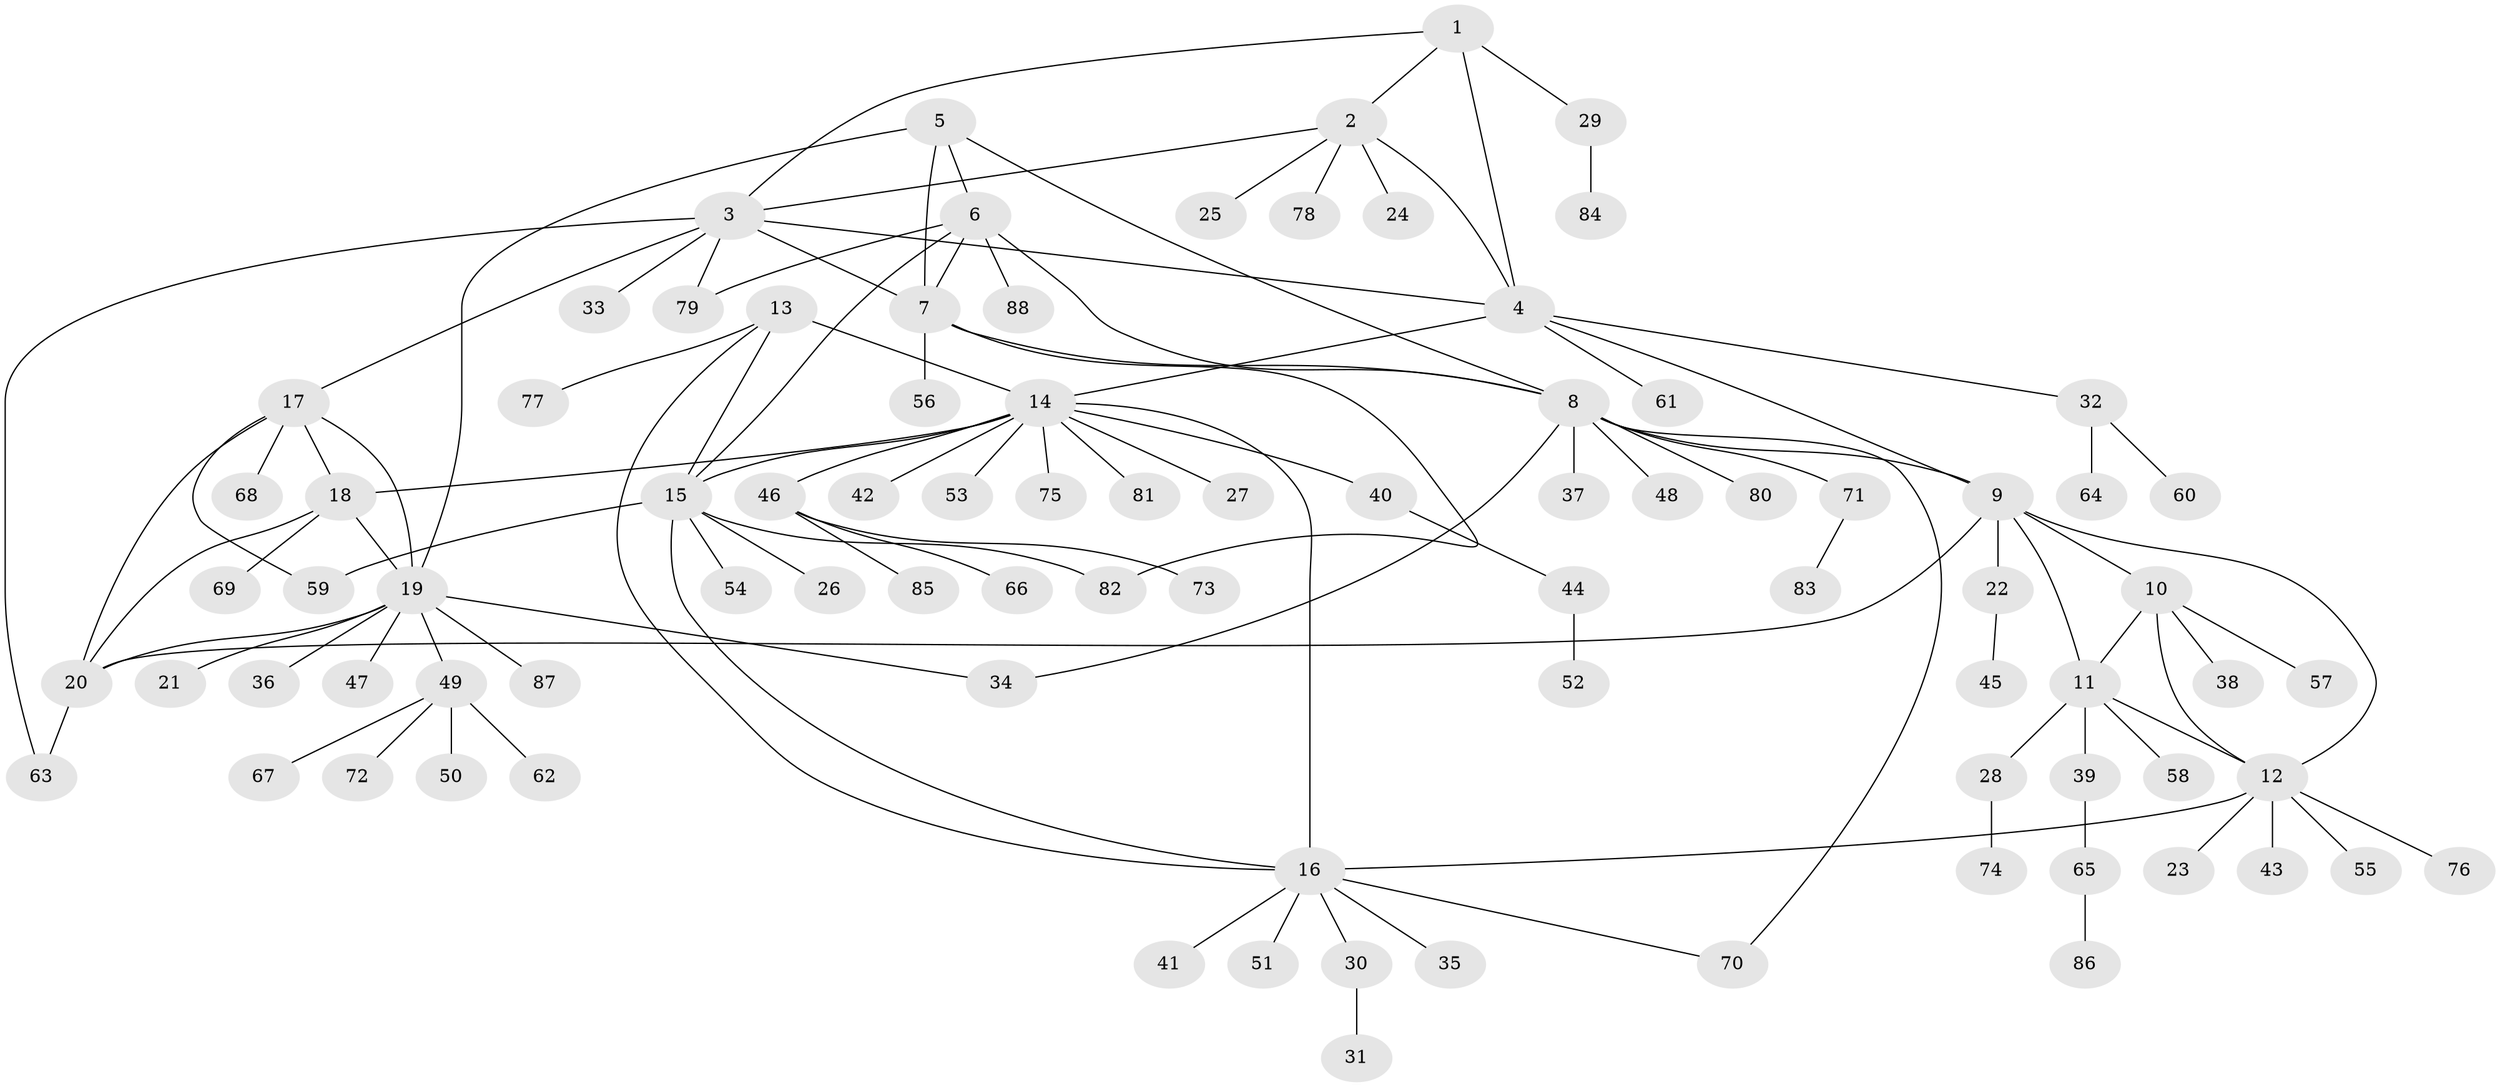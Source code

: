 // Generated by graph-tools (version 1.1) at 2025/37/03/09/25 02:37:46]
// undirected, 88 vertices, 114 edges
graph export_dot {
graph [start="1"]
  node [color=gray90,style=filled];
  1;
  2;
  3;
  4;
  5;
  6;
  7;
  8;
  9;
  10;
  11;
  12;
  13;
  14;
  15;
  16;
  17;
  18;
  19;
  20;
  21;
  22;
  23;
  24;
  25;
  26;
  27;
  28;
  29;
  30;
  31;
  32;
  33;
  34;
  35;
  36;
  37;
  38;
  39;
  40;
  41;
  42;
  43;
  44;
  45;
  46;
  47;
  48;
  49;
  50;
  51;
  52;
  53;
  54;
  55;
  56;
  57;
  58;
  59;
  60;
  61;
  62;
  63;
  64;
  65;
  66;
  67;
  68;
  69;
  70;
  71;
  72;
  73;
  74;
  75;
  76;
  77;
  78;
  79;
  80;
  81;
  82;
  83;
  84;
  85;
  86;
  87;
  88;
  1 -- 2;
  1 -- 3;
  1 -- 4;
  1 -- 29;
  2 -- 3;
  2 -- 4;
  2 -- 24;
  2 -- 25;
  2 -- 78;
  3 -- 4;
  3 -- 7;
  3 -- 17;
  3 -- 33;
  3 -- 63;
  3 -- 79;
  4 -- 9;
  4 -- 14;
  4 -- 32;
  4 -- 61;
  5 -- 6;
  5 -- 7;
  5 -- 8;
  5 -- 19;
  6 -- 7;
  6 -- 8;
  6 -- 15;
  6 -- 79;
  6 -- 88;
  7 -- 8;
  7 -- 56;
  7 -- 82;
  8 -- 9;
  8 -- 34;
  8 -- 37;
  8 -- 48;
  8 -- 70;
  8 -- 71;
  8 -- 80;
  9 -- 10;
  9 -- 11;
  9 -- 12;
  9 -- 20;
  9 -- 22;
  10 -- 11;
  10 -- 12;
  10 -- 38;
  10 -- 57;
  11 -- 12;
  11 -- 28;
  11 -- 39;
  11 -- 58;
  12 -- 16;
  12 -- 23;
  12 -- 43;
  12 -- 55;
  12 -- 76;
  13 -- 14;
  13 -- 15;
  13 -- 16;
  13 -- 77;
  14 -- 15;
  14 -- 16;
  14 -- 18;
  14 -- 27;
  14 -- 40;
  14 -- 42;
  14 -- 46;
  14 -- 53;
  14 -- 75;
  14 -- 81;
  15 -- 16;
  15 -- 26;
  15 -- 54;
  15 -- 59;
  15 -- 82;
  16 -- 30;
  16 -- 35;
  16 -- 41;
  16 -- 51;
  16 -- 70;
  17 -- 18;
  17 -- 19;
  17 -- 20;
  17 -- 59;
  17 -- 68;
  18 -- 19;
  18 -- 20;
  18 -- 69;
  19 -- 20;
  19 -- 21;
  19 -- 34;
  19 -- 36;
  19 -- 47;
  19 -- 49;
  19 -- 87;
  20 -- 63;
  22 -- 45;
  28 -- 74;
  29 -- 84;
  30 -- 31;
  32 -- 60;
  32 -- 64;
  39 -- 65;
  40 -- 44;
  44 -- 52;
  46 -- 66;
  46 -- 73;
  46 -- 85;
  49 -- 50;
  49 -- 62;
  49 -- 67;
  49 -- 72;
  65 -- 86;
  71 -- 83;
}
